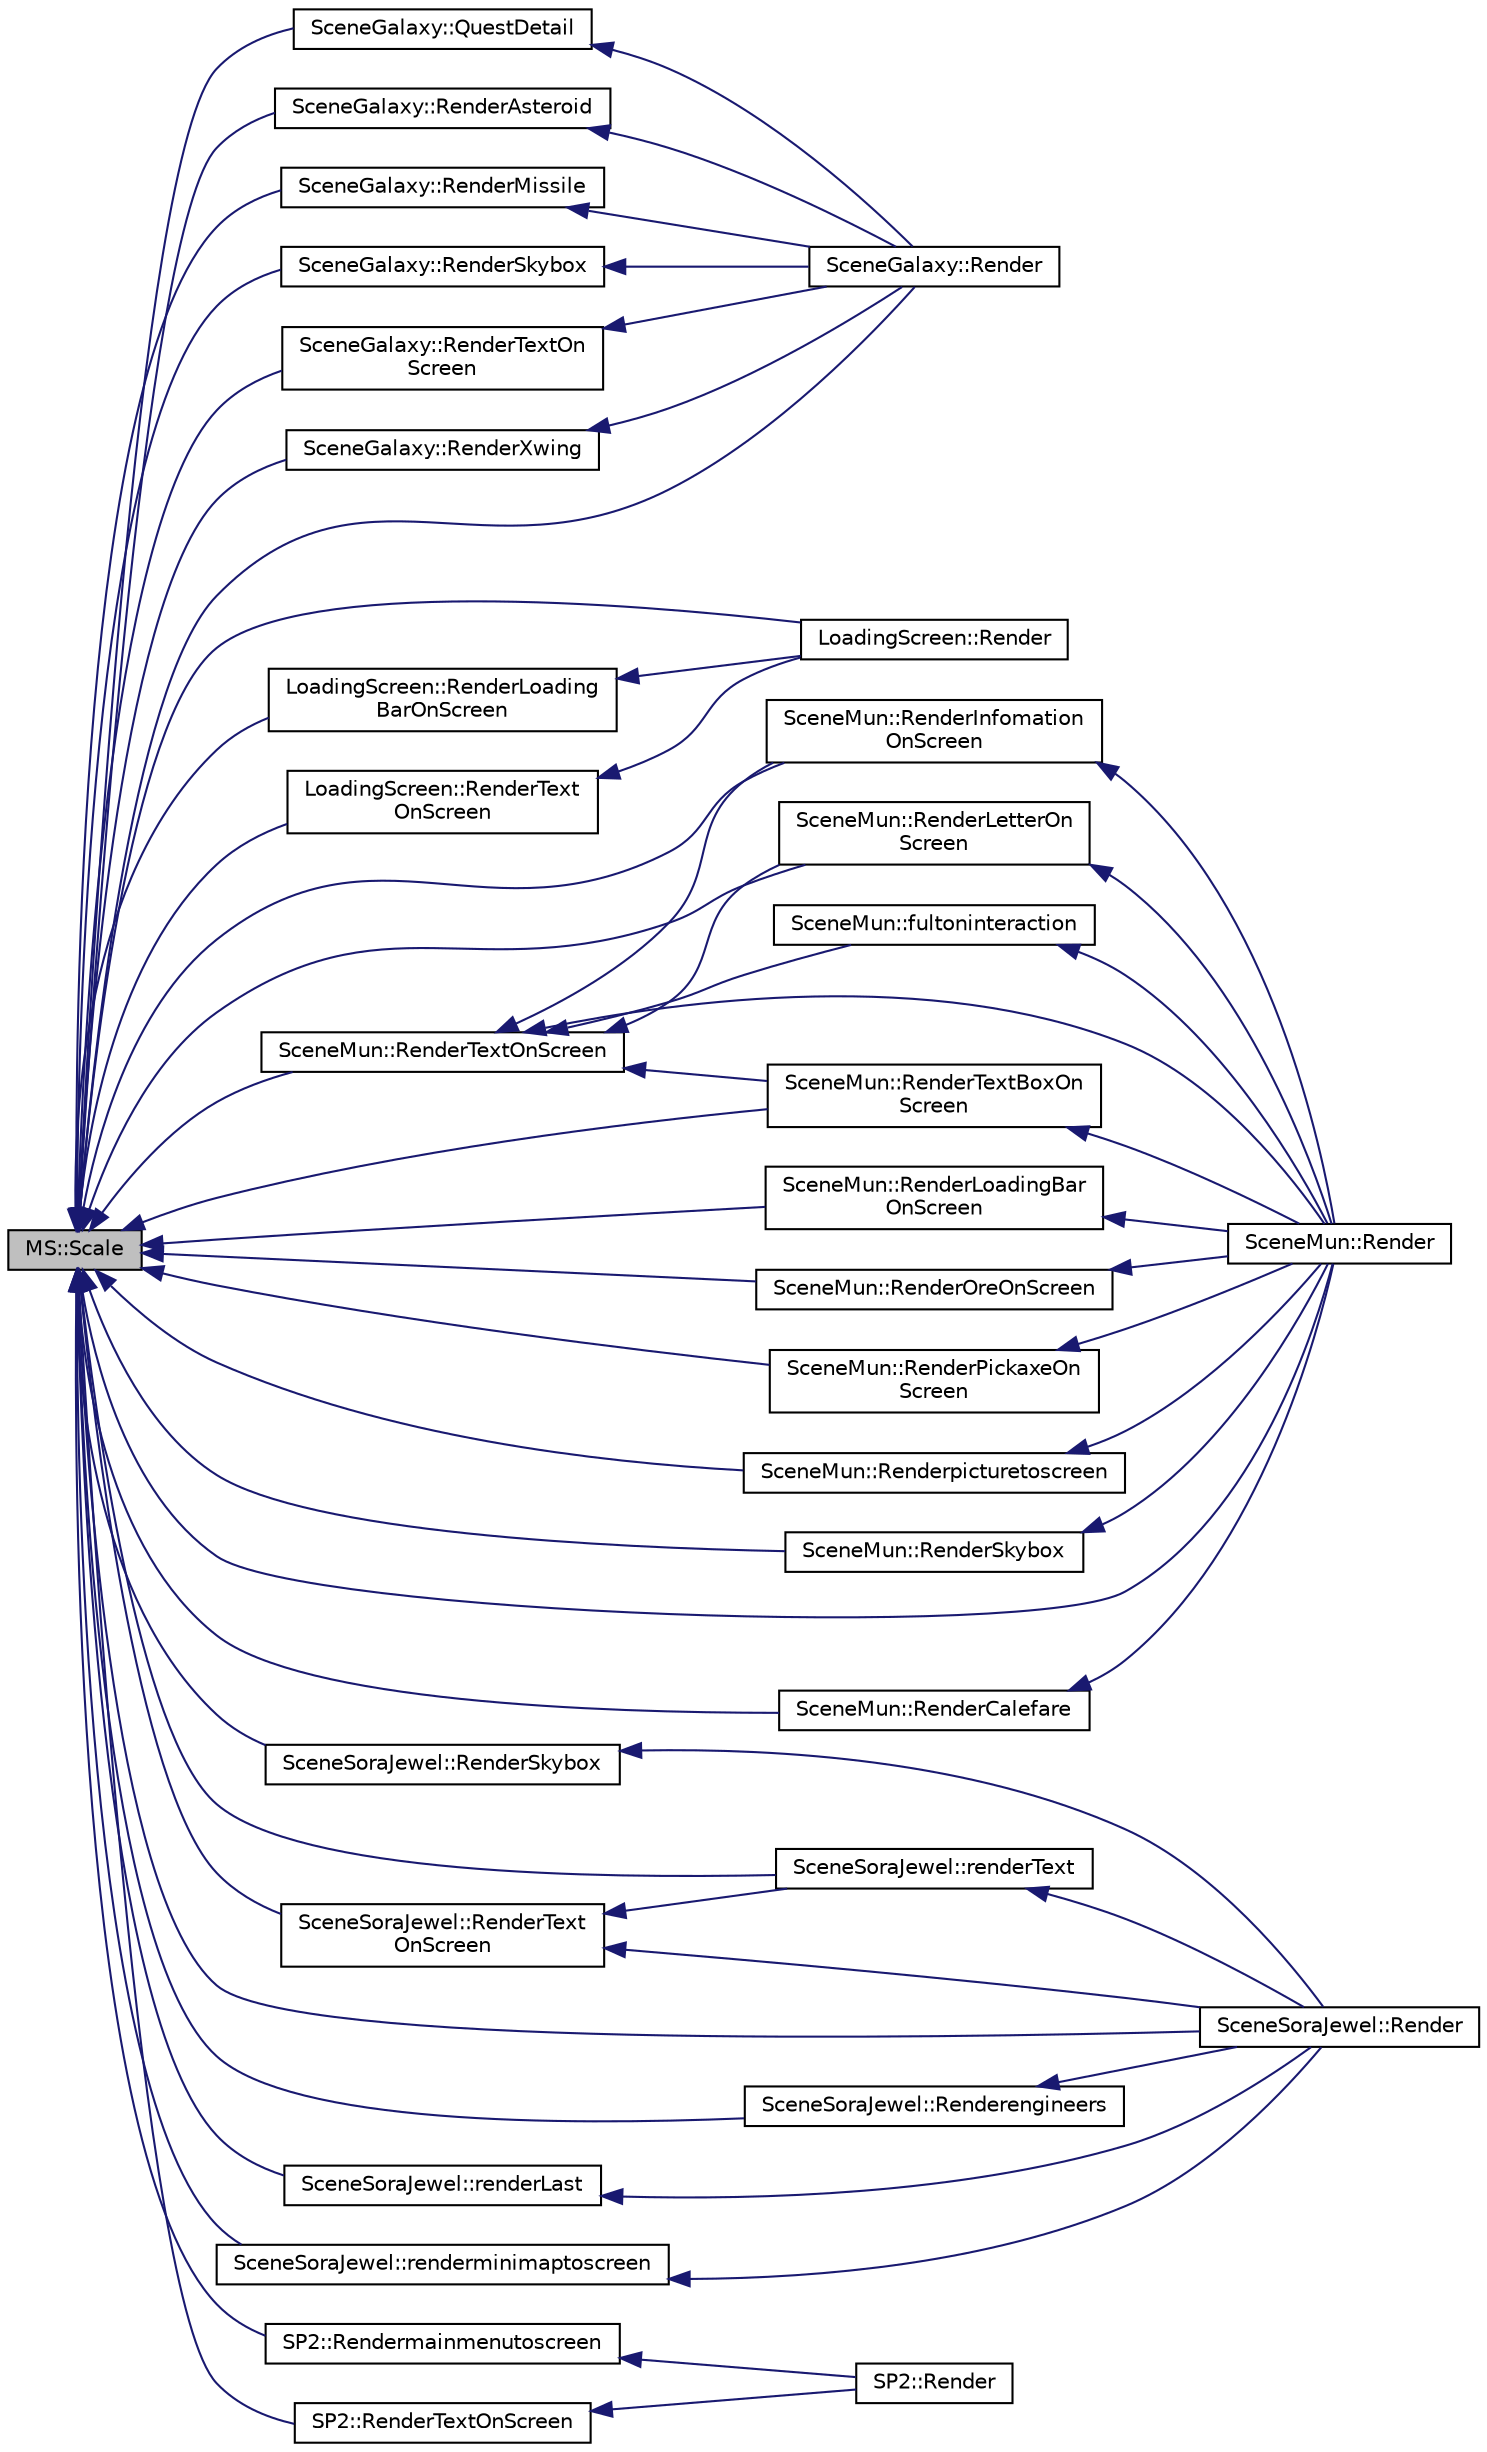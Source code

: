 digraph "MS::Scale"
{
  bgcolor="transparent";
  edge [fontname="Helvetica",fontsize="10",labelfontname="Helvetica",labelfontsize="10"];
  node [fontname="Helvetica",fontsize="10",shape=record];
  rankdir="LR";
  Node1 [label="MS::Scale",height=0.2,width=0.4,color="black", fillcolor="grey75", style="filled", fontcolor="black"];
  Node1 -> Node2 [dir="back",color="midnightblue",fontsize="10",style="solid",fontname="Helvetica"];
  Node2 [label="SceneGalaxy::QuestDetail",height=0.2,width=0.4,color="black",URL="$classSceneGalaxy.html#a4202af12b97604987c313367fa793ded",tooltip="SceneGalaxy QuestDetail function. "];
  Node2 -> Node3 [dir="back",color="midnightblue",fontsize="10",style="solid",fontname="Helvetica"];
  Node3 [label="SceneGalaxy::Render",height=0.2,width=0.4,color="black",URL="$classSceneGalaxy.html#a08eb5a414e64d7dca3a14f1d6d48855a",tooltip="SceneGalaxy Render function. "];
  Node1 -> Node4 [dir="back",color="midnightblue",fontsize="10",style="solid",fontname="Helvetica"];
  Node4 [label="LoadingScreen::Render",height=0.2,width=0.4,color="black",URL="$classLoadingScreen.html#a9325ad1fb08d5103eceefefe7cb1d316",tooltip="LoadingScreen main render function to render everything. "];
  Node1 -> Node3 [dir="back",color="midnightblue",fontsize="10",style="solid",fontname="Helvetica"];
  Node1 -> Node5 [dir="back",color="midnightblue",fontsize="10",style="solid",fontname="Helvetica"];
  Node5 [label="SceneMun::Render",height=0.2,width=0.4,color="black",URL="$classSceneMun.html#aa953e0eaad928335a38aefe9df1021a6",tooltip="SceneMun&#39;s main render function. "];
  Node1 -> Node6 [dir="back",color="midnightblue",fontsize="10",style="solid",fontname="Helvetica"];
  Node6 [label="SceneSoraJewel::Render",height=0.2,width=0.4,color="black",URL="$classSceneSoraJewel.html#a5609b1a03e5d60a01ac655e2f10bcfc9",tooltip="This function is the main and is responsible for getting the OBJ and or mesh to the sccene..."];
  Node1 -> Node7 [dir="back",color="midnightblue",fontsize="10",style="solid",fontname="Helvetica"];
  Node7 [label="SceneGalaxy::RenderAsteroid",height=0.2,width=0.4,color="black",URL="$classSceneGalaxy.html#a5397c3999078f7483586df3f9ef7103d",tooltip="SceneGalaxy RenderAsteroid function. "];
  Node7 -> Node3 [dir="back",color="midnightblue",fontsize="10",style="solid",fontname="Helvetica"];
  Node1 -> Node8 [dir="back",color="midnightblue",fontsize="10",style="solid",fontname="Helvetica"];
  Node8 [label="SceneMun::RenderCalefare",height=0.2,width=0.4,color="black",URL="$classSceneMun.html#ab11b3cc6c813e304e108eeb6bcee2bea",tooltip="Function To render out the workers in the scene, Renders only the body. "];
  Node8 -> Node5 [dir="back",color="midnightblue",fontsize="10",style="solid",fontname="Helvetica"];
  Node1 -> Node9 [dir="back",color="midnightblue",fontsize="10",style="solid",fontname="Helvetica"];
  Node9 [label="SceneSoraJewel::Renderengineers",height=0.2,width=0.4,color="black",URL="$classSceneSoraJewel.html#a6ad88963e5a112a0b76a8fef584498fa",tooltip="Renders engineer, this function is placed in the Render() "];
  Node9 -> Node6 [dir="back",color="midnightblue",fontsize="10",style="solid",fontname="Helvetica"];
  Node1 -> Node10 [dir="back",color="midnightblue",fontsize="10",style="solid",fontname="Helvetica"];
  Node10 [label="SceneMun::RenderInfomation\lOnScreen",height=0.2,width=0.4,color="black",URL="$classSceneMun.html#a44fda537867e6ffe37a62e3c376dcaca",tooltip="Function that renders some texts when certain interactions are done. "];
  Node10 -> Node5 [dir="back",color="midnightblue",fontsize="10",style="solid",fontname="Helvetica"];
  Node1 -> Node11 [dir="back",color="midnightblue",fontsize="10",style="solid",fontname="Helvetica"];
  Node11 [label="SceneSoraJewel::renderLast",height=0.2,width=0.4,color="black",URL="$classSceneSoraJewel.html#af5fa247ec16f76ecd7b0ced03709a8e5",tooltip="This function is placed in the Render() near the end so that we can avoid depth problems. "];
  Node11 -> Node6 [dir="back",color="midnightblue",fontsize="10",style="solid",fontname="Helvetica"];
  Node1 -> Node12 [dir="back",color="midnightblue",fontsize="10",style="solid",fontname="Helvetica"];
  Node12 [label="SceneMun::RenderLetterOn\lScreen",height=0.2,width=0.4,color="black",URL="$classSceneMun.html#aa829350a783d56e436ccc3bd6354637d",tooltip="Function that renders the letter on screen when the interaction of recieving a letter. "];
  Node12 -> Node5 [dir="back",color="midnightblue",fontsize="10",style="solid",fontname="Helvetica"];
  Node1 -> Node13 [dir="back",color="midnightblue",fontsize="10",style="solid",fontname="Helvetica"];
  Node13 [label="LoadingScreen::RenderLoading\lBarOnScreen",height=0.2,width=0.4,color="black",URL="$classLoadingScreen.html#a1a5ec1ed6785374d8679cd687e5da221",tooltip="Function to render the loading bar on screen. "];
  Node13 -> Node4 [dir="back",color="midnightblue",fontsize="10",style="solid",fontname="Helvetica"];
  Node1 -> Node14 [dir="back",color="midnightblue",fontsize="10",style="solid",fontname="Helvetica"];
  Node14 [label="SceneMun::RenderLoadingBar\lOnScreen",height=0.2,width=0.4,color="black",URL="$classSceneMun.html#a6fbb430675fad994446c89abd7cd4172",tooltip="Function that renders the loading bar when certain interactions are made. "];
  Node14 -> Node5 [dir="back",color="midnightblue",fontsize="10",style="solid",fontname="Helvetica"];
  Node1 -> Node15 [dir="back",color="midnightblue",fontsize="10",style="solid",fontname="Helvetica"];
  Node15 [label="SP2::Rendermainmenutoscreen",height=0.2,width=0.4,color="black",URL="$classSP2.html#aac535f04258e670dde533f1f1b43ac11",tooltip="Render black screen. "];
  Node15 -> Node16 [dir="back",color="midnightblue",fontsize="10",style="solid",fontname="Helvetica"];
  Node16 [label="SP2::Render",height=0.2,width=0.4,color="black",URL="$classSP2.html#a90159ea511cadcc99364c6f75d108a71",tooltip="SP2 main render function to render everything. "];
  Node1 -> Node17 [dir="back",color="midnightblue",fontsize="10",style="solid",fontname="Helvetica"];
  Node17 [label="SceneSoraJewel::renderminimaptoscreen",height=0.2,width=0.4,color="black",URL="$classSceneSoraJewel.html#a09e3c2a9ccddfd4990ec6f4756165835",tooltip="Renders minimap to the top right of screen. "];
  Node17 -> Node6 [dir="back",color="midnightblue",fontsize="10",style="solid",fontname="Helvetica"];
  Node1 -> Node18 [dir="back",color="midnightblue",fontsize="10",style="solid",fontname="Helvetica"];
  Node18 [label="SceneGalaxy::RenderMissile",height=0.2,width=0.4,color="black",URL="$classSceneGalaxy.html#ab4e4c417fbebf427e3e781b0192d4b28",tooltip="SceneGalaxy RenderMissile function. "];
  Node18 -> Node3 [dir="back",color="midnightblue",fontsize="10",style="solid",fontname="Helvetica"];
  Node1 -> Node19 [dir="back",color="midnightblue",fontsize="10",style="solid",fontname="Helvetica"];
  Node19 [label="SceneMun::RenderOreOnScreen",height=0.2,width=0.4,color="black",URL="$classSceneMun.html#a98d3f7ccf0bc23471078feb4234c6875",tooltip="Function that Renders the Ore onto the screen when certain ore is mined interaction occurs..."];
  Node19 -> Node5 [dir="back",color="midnightblue",fontsize="10",style="solid",fontname="Helvetica"];
  Node1 -> Node20 [dir="back",color="midnightblue",fontsize="10",style="solid",fontname="Helvetica"];
  Node20 [label="SceneMun::RenderPickaxeOn\lScreen",height=0.2,width=0.4,color="black",URL="$classSceneMun.html#a4836086356b9848bd3e9debba97c0fa7",tooltip="Function To render the Pickaxe of one of the interactions onto the screen. "];
  Node20 -> Node5 [dir="back",color="midnightblue",fontsize="10",style="solid",fontname="Helvetica"];
  Node1 -> Node21 [dir="back",color="midnightblue",fontsize="10",style="solid",fontname="Helvetica"];
  Node21 [label="SceneMun::Renderpicturetoscreen",height=0.2,width=0.4,color="black",URL="$classSceneMun.html#a3ab723079e46daa91d6c4ce5e5c2a611",tooltip="to render the minimap to screen "];
  Node21 -> Node5 [dir="back",color="midnightblue",fontsize="10",style="solid",fontname="Helvetica"];
  Node1 -> Node22 [dir="back",color="midnightblue",fontsize="10",style="solid",fontname="Helvetica"];
  Node22 [label="SceneMun::RenderSkybox",height=0.2,width=0.4,color="black",URL="$classSceneMun.html#a961ba9904303b349e1238d163b7844b6",tooltip="Renders the Skybox of the scene. "];
  Node22 -> Node5 [dir="back",color="midnightblue",fontsize="10",style="solid",fontname="Helvetica"];
  Node1 -> Node23 [dir="back",color="midnightblue",fontsize="10",style="solid",fontname="Helvetica"];
  Node23 [label="SceneSoraJewel::RenderSkybox",height=0.2,width=0.4,color="black",URL="$classSceneSoraJewel.html#ae79e80f601a34fb22b0fc26eef81a832",tooltip="Renders skybox and is placed separately to prevent confusion. "];
  Node23 -> Node6 [dir="back",color="midnightblue",fontsize="10",style="solid",fontname="Helvetica"];
  Node1 -> Node24 [dir="back",color="midnightblue",fontsize="10",style="solid",fontname="Helvetica"];
  Node24 [label="SceneGalaxy::RenderSkybox",height=0.2,width=0.4,color="black",URL="$classSceneGalaxy.html#a86ea50f0410e7388d01731a422186167",tooltip="SceneGalaxy RenderSkybox function. "];
  Node24 -> Node3 [dir="back",color="midnightblue",fontsize="10",style="solid",fontname="Helvetica"];
  Node1 -> Node25 [dir="back",color="midnightblue",fontsize="10",style="solid",fontname="Helvetica"];
  Node25 [label="SceneSoraJewel::renderText",height=0.2,width=0.4,color="black",URL="$classSceneSoraJewel.html#ac312f866a381cefeb0459b514a09af31",tooltip="This function renders the textbox and the chat. "];
  Node25 -> Node6 [dir="back",color="midnightblue",fontsize="10",style="solid",fontname="Helvetica"];
  Node1 -> Node26 [dir="back",color="midnightblue",fontsize="10",style="solid",fontname="Helvetica"];
  Node26 [label="SceneMun::RenderTextBoxOn\lScreen",height=0.2,width=0.4,color="black",URL="$classSceneMun.html#a39f4e2b8b18cd27b652e194e62a2e813",tooltip="Function that renders the textbox around the Texts. "];
  Node26 -> Node5 [dir="back",color="midnightblue",fontsize="10",style="solid",fontname="Helvetica"];
  Node1 -> Node27 [dir="back",color="midnightblue",fontsize="10",style="solid",fontname="Helvetica"];
  Node27 [label="LoadingScreen::RenderText\lOnScreen",height=0.2,width=0.4,color="black",URL="$classLoadingScreen.html#a2d9b6a7c706cf6986681680c4fe1347e",tooltip="Render Text Mesh on screen. "];
  Node27 -> Node4 [dir="back",color="midnightblue",fontsize="10",style="solid",fontname="Helvetica"];
  Node1 -> Node28 [dir="back",color="midnightblue",fontsize="10",style="solid",fontname="Helvetica"];
  Node28 [label="SP2::RenderTextOnScreen",height=0.2,width=0.4,color="black",URL="$classSP2.html#ab642469a9e89925dafd3055a79b65cda",tooltip="Render Text Mesh on screen. "];
  Node28 -> Node16 [dir="back",color="midnightblue",fontsize="10",style="solid",fontname="Helvetica"];
  Node1 -> Node29 [dir="back",color="midnightblue",fontsize="10",style="solid",fontname="Helvetica"];
  Node29 [label="SceneMun::RenderTextOnScreen",height=0.2,width=0.4,color="black",URL="$classSceneMun.html#aef2a871e94d3959496b6861918a7cfb9",tooltip="To render the texts on screen. "];
  Node29 -> Node5 [dir="back",color="midnightblue",fontsize="10",style="solid",fontname="Helvetica"];
  Node29 -> Node30 [dir="back",color="midnightblue",fontsize="10",style="solid",fontname="Helvetica"];
  Node30 [label="SceneMun::fultoninteraction",height=0.2,width=0.4,color="black",URL="$classSceneMun.html#aad2e9cc76f3cf7ae6c8c54288177b798",tooltip="Function that allows the extraction of NPCs from the map, sending them into the air. "];
  Node30 -> Node5 [dir="back",color="midnightblue",fontsize="10",style="solid",fontname="Helvetica"];
  Node29 -> Node26 [dir="back",color="midnightblue",fontsize="10",style="solid",fontname="Helvetica"];
  Node29 -> Node12 [dir="back",color="midnightblue",fontsize="10",style="solid",fontname="Helvetica"];
  Node29 -> Node10 [dir="back",color="midnightblue",fontsize="10",style="solid",fontname="Helvetica"];
  Node1 -> Node31 [dir="back",color="midnightblue",fontsize="10",style="solid",fontname="Helvetica"];
  Node31 [label="SceneSoraJewel::RenderText\lOnScreen",height=0.2,width=0.4,color="black",URL="$classSceneSoraJewel.html#adc10e31e9c3c6c2c1861c1ee9a0757a7",tooltip="Renders text to the screen. "];
  Node31 -> Node6 [dir="back",color="midnightblue",fontsize="10",style="solid",fontname="Helvetica"];
  Node31 -> Node25 [dir="back",color="midnightblue",fontsize="10",style="solid",fontname="Helvetica"];
  Node1 -> Node32 [dir="back",color="midnightblue",fontsize="10",style="solid",fontname="Helvetica"];
  Node32 [label="SceneGalaxy::RenderTextOn\lScreen",height=0.2,width=0.4,color="black",URL="$classSceneGalaxy.html#a324c90773b62e2ad566d45f932fc7a53",tooltip="SceneGalaxy RenderTextOnScreen function. "];
  Node32 -> Node3 [dir="back",color="midnightblue",fontsize="10",style="solid",fontname="Helvetica"];
  Node1 -> Node33 [dir="back",color="midnightblue",fontsize="10",style="solid",fontname="Helvetica"];
  Node33 [label="SceneGalaxy::RenderXwing",height=0.2,width=0.4,color="black",URL="$classSceneGalaxy.html#a367ab19038c3d53cc2c00a37c1bfdc90",tooltip="SceneGalaxy RenderXWing function. "];
  Node33 -> Node3 [dir="back",color="midnightblue",fontsize="10",style="solid",fontname="Helvetica"];
}
